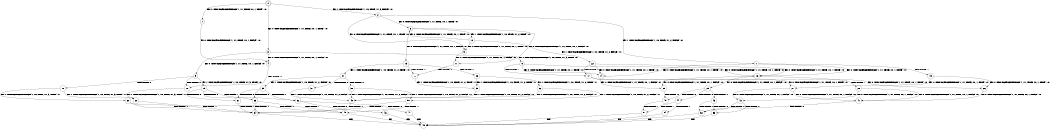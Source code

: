 digraph BCG {
size = "7, 10.5";
center = TRUE;
node [shape = circle];
0 [peripheries = 2];
0 -> 1 [label = "EX !0 !ATOMIC_EXCH_BRANCH (1, +1, TRUE, +0, 1, TRUE) !:0:"];
0 -> 2 [label = "EX !1 !ATOMIC_EXCH_BRANCH (1, +0, TRUE, +1, 3, FALSE) !:0:"];
0 -> 3 [label = "EX !0 !ATOMIC_EXCH_BRANCH (1, +1, TRUE, +0, 1, TRUE) !:0:"];
1 -> 4 [label = "EX !0 !ATOMIC_EXCH_BRANCH (1, +1, TRUE, +0, 1, FALSE) !:0:"];
2 -> 5 [label = "EX !0 !ATOMIC_EXCH_BRANCH (1, +1, TRUE, +0, 1, TRUE) !:0:"];
2 -> 6 [label = "EX !0 !ATOMIC_EXCH_BRANCH (1, +1, TRUE, +0, 1, TRUE) !:0:"];
2 -> 7 [label = "EX !1 !ATOMIC_EXCH_BRANCH (1, +0, TRUE, +1, 2, FALSE) !:0:"];
3 -> 4 [label = "EX !0 !ATOMIC_EXCH_BRANCH (1, +1, TRUE, +0, 1, FALSE) !:0:"];
3 -> 8 [label = "EX !1 !ATOMIC_EXCH_BRANCH (1, +0, TRUE, +1, 3, TRUE) !:0:"];
3 -> 9 [label = "EX !0 !ATOMIC_EXCH_BRANCH (1, +1, TRUE, +0, 1, FALSE) !:0:"];
4 -> 10 [label = "TERMINATE !0"];
5 -> 11 [label = "EX !0 !ATOMIC_EXCH_BRANCH (1, +1, TRUE, +0, 1, FALSE) !:0:"];
6 -> 11 [label = "EX !0 !ATOMIC_EXCH_BRANCH (1, +1, TRUE, +0, 1, FALSE) !:0:"];
6 -> 12 [label = "EX !1 !ATOMIC_EXCH_BRANCH (1, +0, TRUE, +1, 2, TRUE) !:0:"];
6 -> 13 [label = "EX !0 !ATOMIC_EXCH_BRANCH (1, +1, TRUE, +0, 1, FALSE) !:0:"];
7 -> 14 [label = "EX !0 !ATOMIC_EXCH_BRANCH (1, +1, TRUE, +0, 1, TRUE) !:0:"];
7 -> 15 [label = "TERMINATE !1"];
7 -> 16 [label = "EX !0 !ATOMIC_EXCH_BRANCH (1, +1, TRUE, +0, 1, TRUE) !:0:"];
8 -> 14 [label = "EX !0 !ATOMIC_EXCH_BRANCH (1, +1, TRUE, +0, 1, TRUE) !:0:"];
8 -> 17 [label = "TERMINATE !1"];
8 -> 16 [label = "EX !0 !ATOMIC_EXCH_BRANCH (1, +1, TRUE, +0, 1, TRUE) !:0:"];
9 -> 10 [label = "TERMINATE !0"];
9 -> 18 [label = "TERMINATE !0"];
9 -> 19 [label = "EX !1 !ATOMIC_EXCH_BRANCH (1, +0, TRUE, +1, 3, TRUE) !:0:"];
10 -> 20 [label = "EX !1 !ATOMIC_EXCH_BRANCH (1, +0, TRUE, +1, 3, TRUE) !:1:"];
11 -> 21 [label = "TERMINATE !0"];
12 -> 5 [label = "EX !0 !ATOMIC_EXCH_BRANCH (1, +1, TRUE, +0, 1, TRUE) !:0:"];
12 -> 22 [label = "EX !1 !ATOMIC_EXCH_BRANCH (1, +0, TRUE, +1, 2, FALSE) !:0:"];
12 -> 6 [label = "EX !0 !ATOMIC_EXCH_BRANCH (1, +1, TRUE, +0, 1, TRUE) !:0:"];
13 -> 21 [label = "TERMINATE !0"];
13 -> 23 [label = "TERMINATE !0"];
13 -> 24 [label = "EX !1 !ATOMIC_EXCH_BRANCH (1, +0, TRUE, +1, 2, TRUE) !:0:"];
14 -> 25 [label = "EX !0 !ATOMIC_EXCH_BRANCH (1, +1, TRUE, +0, 1, FALSE) !:0:"];
15 -> 26 [label = "EX !0 !ATOMIC_EXCH_BRANCH (1, +1, TRUE, +0, 1, TRUE) !:0:"];
15 -> 27 [label = "EX !0 !ATOMIC_EXCH_BRANCH (1, +1, TRUE, +0, 1, TRUE) !:0:"];
16 -> 25 [label = "EX !0 !ATOMIC_EXCH_BRANCH (1, +1, TRUE, +0, 1, FALSE) !:0:"];
16 -> 28 [label = "TERMINATE !1"];
16 -> 29 [label = "EX !0 !ATOMIC_EXCH_BRANCH (1, +1, TRUE, +0, 1, FALSE) !:0:"];
17 -> 26 [label = "EX !0 !ATOMIC_EXCH_BRANCH (1, +1, TRUE, +0, 1, TRUE) !:0:"];
17 -> 27 [label = "EX !0 !ATOMIC_EXCH_BRANCH (1, +1, TRUE, +0, 1, TRUE) !:0:"];
18 -> 20 [label = "EX !1 !ATOMIC_EXCH_BRANCH (1, +0, TRUE, +1, 3, TRUE) !:1:"];
18 -> 30 [label = "EX !1 !ATOMIC_EXCH_BRANCH (1, +0, TRUE, +1, 3, TRUE) !:1:"];
19 -> 31 [label = "TERMINATE !0"];
19 -> 32 [label = "TERMINATE !1"];
19 -> 33 [label = "TERMINATE !0"];
20 -> 34 [label = "TERMINATE !1"];
21 -> 35 [label = "EX !1 !ATOMIC_EXCH_BRANCH (1, +0, TRUE, +1, 2, TRUE) !:1:"];
22 -> 14 [label = "EX !0 !ATOMIC_EXCH_BRANCH (1, +1, TRUE, +0, 1, TRUE) !:0:"];
22 -> 17 [label = "TERMINATE !1"];
22 -> 16 [label = "EX !0 !ATOMIC_EXCH_BRANCH (1, +1, TRUE, +0, 1, TRUE) !:0:"];
23 -> 35 [label = "EX !1 !ATOMIC_EXCH_BRANCH (1, +0, TRUE, +1, 2, TRUE) !:1:"];
23 -> 36 [label = "EX !1 !ATOMIC_EXCH_BRANCH (1, +0, TRUE, +1, 2, TRUE) !:1:"];
24 -> 37 [label = "TERMINATE !0"];
24 -> 38 [label = "TERMINATE !0"];
24 -> 39 [label = "EX !1 !ATOMIC_EXCH_BRANCH (1, +0, TRUE, +1, 2, FALSE) !:0:"];
25 -> 40 [label = "TERMINATE !0"];
26 -> 41 [label = "EX !0 !ATOMIC_EXCH_BRANCH (1, +1, TRUE, +0, 1, FALSE) !:0:"];
27 -> 41 [label = "EX !0 !ATOMIC_EXCH_BRANCH (1, +1, TRUE, +0, 1, FALSE) !:0:"];
27 -> 42 [label = "EX !0 !ATOMIC_EXCH_BRANCH (1, +1, TRUE, +0, 1, FALSE) !:0:"];
28 -> 41 [label = "EX !0 !ATOMIC_EXCH_BRANCH (1, +1, TRUE, +0, 1, FALSE) !:0:"];
28 -> 42 [label = "EX !0 !ATOMIC_EXCH_BRANCH (1, +1, TRUE, +0, 1, FALSE) !:0:"];
29 -> 40 [label = "TERMINATE !0"];
29 -> 43 [label = "TERMINATE !1"];
29 -> 44 [label = "TERMINATE !0"];
30 -> 34 [label = "TERMINATE !1"];
30 -> 45 [label = "TERMINATE !1"];
31 -> 34 [label = "TERMINATE !1"];
32 -> 46 [label = "TERMINATE !0"];
32 -> 47 [label = "TERMINATE !0"];
33 -> 34 [label = "TERMINATE !1"];
33 -> 45 [label = "TERMINATE !1"];
34 -> 48 [label = "exit"];
35 -> 49 [label = "EX !1 !ATOMIC_EXCH_BRANCH (1, +0, TRUE, +1, 2, FALSE) !:1:"];
36 -> 49 [label = "EX !1 !ATOMIC_EXCH_BRANCH (1, +0, TRUE, +1, 2, FALSE) !:1:"];
36 -> 50 [label = "EX !1 !ATOMIC_EXCH_BRANCH (1, +0, TRUE, +1, 2, FALSE) !:1:"];
37 -> 49 [label = "EX !1 !ATOMIC_EXCH_BRANCH (1, +0, TRUE, +1, 2, FALSE) !:1:"];
38 -> 49 [label = "EX !1 !ATOMIC_EXCH_BRANCH (1, +0, TRUE, +1, 2, FALSE) !:1:"];
38 -> 50 [label = "EX !1 !ATOMIC_EXCH_BRANCH (1, +0, TRUE, +1, 2, FALSE) !:1:"];
39 -> 31 [label = "TERMINATE !0"];
39 -> 32 [label = "TERMINATE !1"];
39 -> 33 [label = "TERMINATE !0"];
40 -> 51 [label = "TERMINATE !1"];
41 -> 52 [label = "TERMINATE !0"];
42 -> 52 [label = "TERMINATE !0"];
42 -> 53 [label = "TERMINATE !0"];
43 -> 52 [label = "TERMINATE !0"];
43 -> 53 [label = "TERMINATE !0"];
44 -> 51 [label = "TERMINATE !1"];
44 -> 54 [label = "TERMINATE !1"];
45 -> 48 [label = "exit"];
46 -> 48 [label = "exit"];
47 -> 48 [label = "exit"];
49 -> 34 [label = "TERMINATE !1"];
50 -> 34 [label = "TERMINATE !1"];
50 -> 45 [label = "TERMINATE !1"];
51 -> 48 [label = "exit"];
52 -> 48 [label = "exit"];
53 -> 48 [label = "exit"];
54 -> 48 [label = "exit"];
}
